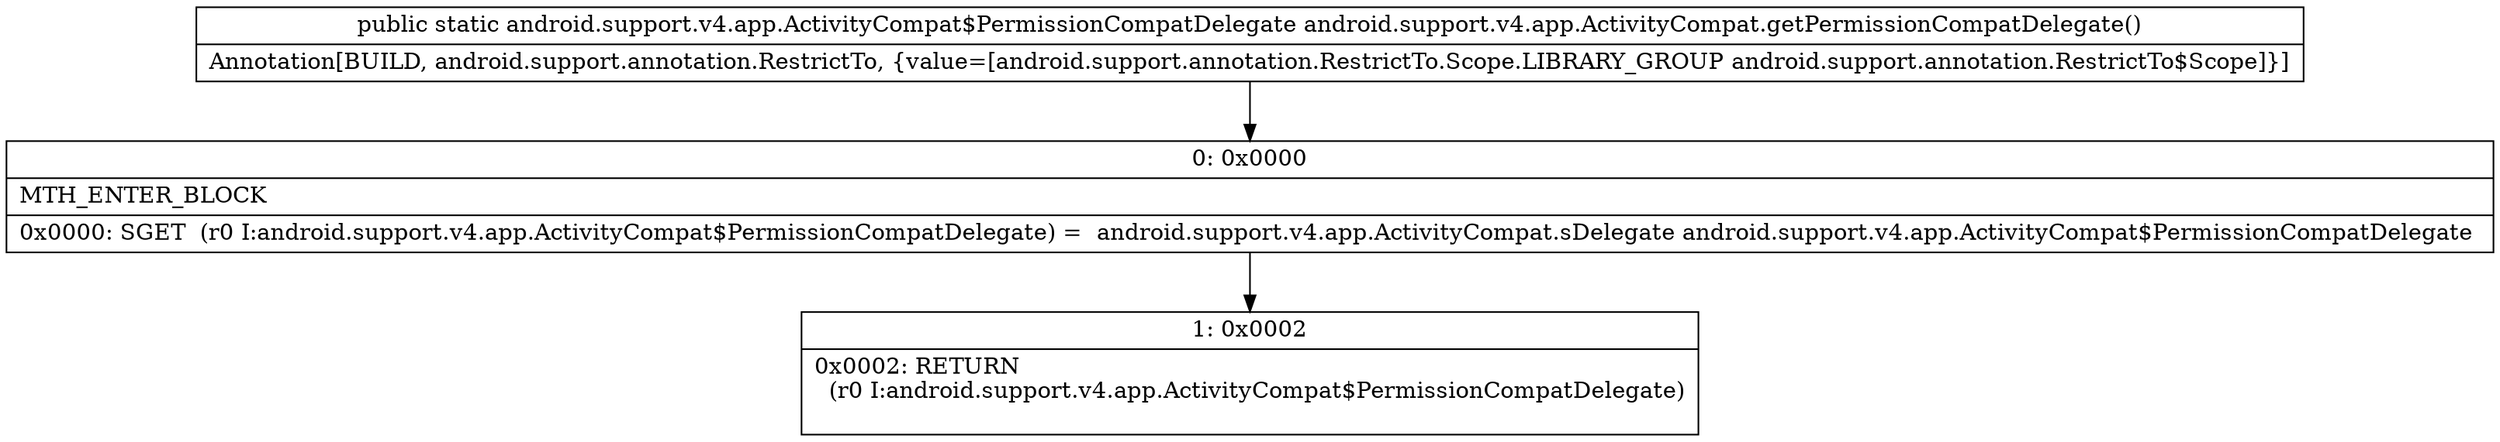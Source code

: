digraph "CFG forandroid.support.v4.app.ActivityCompat.getPermissionCompatDelegate()Landroid\/support\/v4\/app\/ActivityCompat$PermissionCompatDelegate;" {
Node_0 [shape=record,label="{0\:\ 0x0000|MTH_ENTER_BLOCK\l|0x0000: SGET  (r0 I:android.support.v4.app.ActivityCompat$PermissionCompatDelegate) =  android.support.v4.app.ActivityCompat.sDelegate android.support.v4.app.ActivityCompat$PermissionCompatDelegate \l}"];
Node_1 [shape=record,label="{1\:\ 0x0002|0x0002: RETURN  \l  (r0 I:android.support.v4.app.ActivityCompat$PermissionCompatDelegate)\l \l}"];
MethodNode[shape=record,label="{public static android.support.v4.app.ActivityCompat$PermissionCompatDelegate android.support.v4.app.ActivityCompat.getPermissionCompatDelegate()  | Annotation[BUILD, android.support.annotation.RestrictTo, \{value=[android.support.annotation.RestrictTo.Scope.LIBRARY_GROUP android.support.annotation.RestrictTo$Scope]\}]\l}"];
MethodNode -> Node_0;
Node_0 -> Node_1;
}

